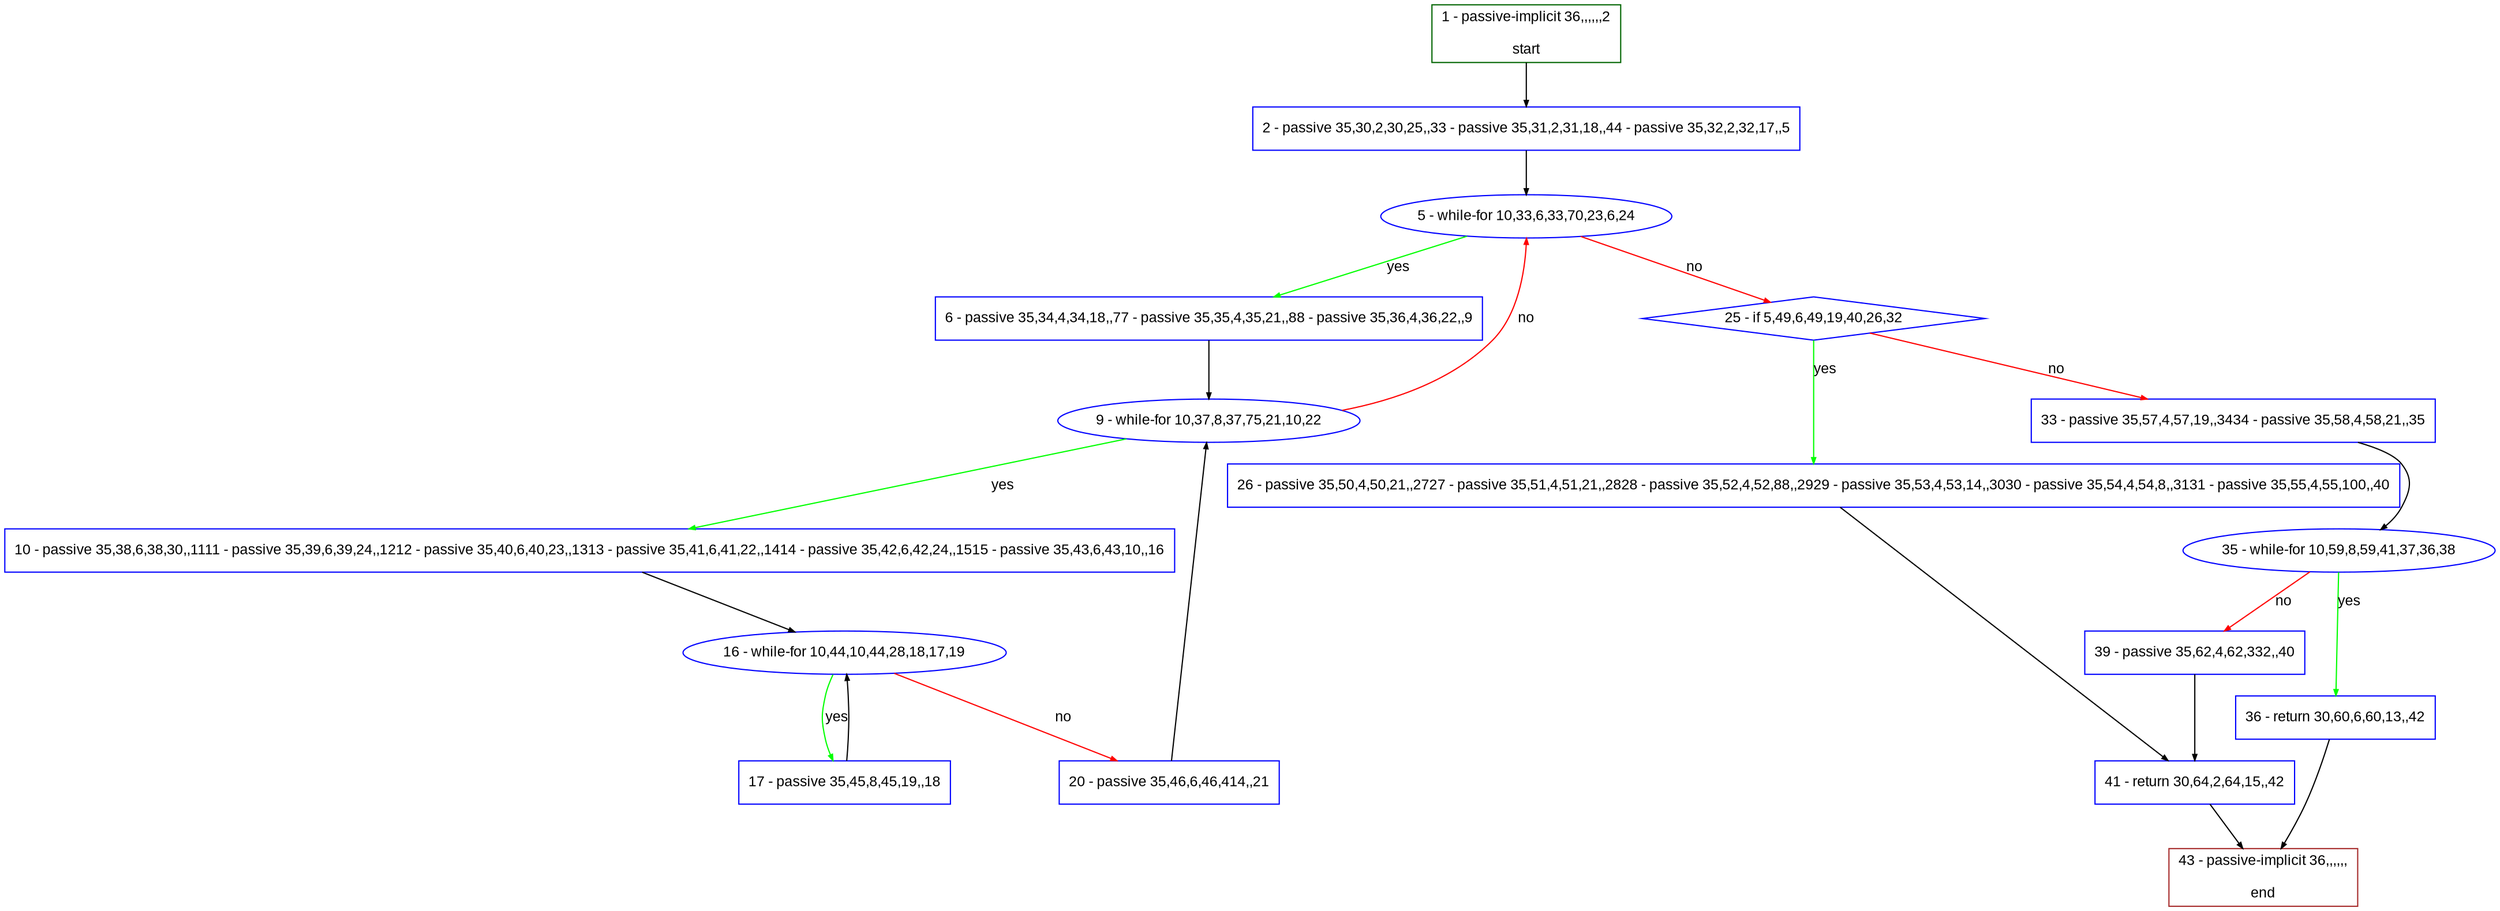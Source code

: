 digraph "" {
  graph [pack="true", label="", fontsize="12", packmode="clust", fontname="Arial", fillcolor="#FFFFCC", bgcolor="white", style="rounded,filled", compound="true"];
  node [node_initialized="no", label="", color="grey", fontsize="12", fillcolor="white", fontname="Arial", style="filled", shape="rectangle", compound="true", fixedsize="false"];
  edge [fontcolor="black", arrowhead="normal", arrowtail="none", arrowsize="0.5", ltail="", label="", color="black", fontsize="12", lhead="", fontname="Arial", dir="forward", compound="true"];
  __N1 [label="2 - passive 35,30,2,30,25,,33 - passive 35,31,2,31,18,,44 - passive 35,32,2,32,17,,5", color="#0000ff", fillcolor="#ffffff", style="filled", shape="box"];
  __N2 [label="1 - passive-implicit 36,,,,,,2\n\nstart", color="#006400", fillcolor="#ffffff", style="filled", shape="box"];
  __N3 [label="5 - while-for 10,33,6,33,70,23,6,24", color="#0000ff", fillcolor="#ffffff", style="filled", shape="oval"];
  __N4 [label="6 - passive 35,34,4,34,18,,77 - passive 35,35,4,35,21,,88 - passive 35,36,4,36,22,,9", color="#0000ff", fillcolor="#ffffff", style="filled", shape="box"];
  __N5 [label="25 - if 5,49,6,49,19,40,26,32", color="#0000ff", fillcolor="#ffffff", style="filled", shape="diamond"];
  __N6 [label="9 - while-for 10,37,8,37,75,21,10,22", color="#0000ff", fillcolor="#ffffff", style="filled", shape="oval"];
  __N7 [label="10 - passive 35,38,6,38,30,,1111 - passive 35,39,6,39,24,,1212 - passive 35,40,6,40,23,,1313 - passive 35,41,6,41,22,,1414 - passive 35,42,6,42,24,,1515 - passive 35,43,6,43,10,,16", color="#0000ff", fillcolor="#ffffff", style="filled", shape="box"];
  __N8 [label="16 - while-for 10,44,10,44,28,18,17,19", color="#0000ff", fillcolor="#ffffff", style="filled", shape="oval"];
  __N9 [label="17 - passive 35,45,8,45,19,,18", color="#0000ff", fillcolor="#ffffff", style="filled", shape="box"];
  __N10 [label="20 - passive 35,46,6,46,414,,21", color="#0000ff", fillcolor="#ffffff", style="filled", shape="box"];
  __N11 [label="26 - passive 35,50,4,50,21,,2727 - passive 35,51,4,51,21,,2828 - passive 35,52,4,52,88,,2929 - passive 35,53,4,53,14,,3030 - passive 35,54,4,54,8,,3131 - passive 35,55,4,55,100,,40", color="#0000ff", fillcolor="#ffffff", style="filled", shape="box"];
  __N12 [label="33 - passive 35,57,4,57,19,,3434 - passive 35,58,4,58,21,,35", color="#0000ff", fillcolor="#ffffff", style="filled", shape="box"];
  __N13 [label="41 - return 30,64,2,64,15,,42", color="#0000ff", fillcolor="#ffffff", style="filled", shape="box"];
  __N14 [label="35 - while-for 10,59,8,59,41,37,36,38", color="#0000ff", fillcolor="#ffffff", style="filled", shape="oval"];
  __N15 [label="36 - return 30,60,6,60,13,,42", color="#0000ff", fillcolor="#ffffff", style="filled", shape="box"];
  __N16 [label="39 - passive 35,62,4,62,332,,40", color="#0000ff", fillcolor="#ffffff", style="filled", shape="box"];
  __N17 [label="43 - passive-implicit 36,,,,,,\n\nend", color="#a52a2a", fillcolor="#ffffff", style="filled", shape="box"];
  __N2 -> __N1 [arrowhead="normal", arrowtail="none", color="#000000", label="", dir="forward"];
  __N1 -> __N3 [arrowhead="normal", arrowtail="none", color="#000000", label="", dir="forward"];
  __N3 -> __N4 [arrowhead="normal", arrowtail="none", color="#00ff00", label="yes", dir="forward"];
  __N3 -> __N5 [arrowhead="normal", arrowtail="none", color="#ff0000", label="no", dir="forward"];
  __N4 -> __N6 [arrowhead="normal", arrowtail="none", color="#000000", label="", dir="forward"];
  __N6 -> __N3 [arrowhead="normal", arrowtail="none", color="#ff0000", label="no", dir="forward"];
  __N6 -> __N7 [arrowhead="normal", arrowtail="none", color="#00ff00", label="yes", dir="forward"];
  __N7 -> __N8 [arrowhead="normal", arrowtail="none", color="#000000", label="", dir="forward"];
  __N8 -> __N9 [arrowhead="normal", arrowtail="none", color="#00ff00", label="yes", dir="forward"];
  __N9 -> __N8 [arrowhead="normal", arrowtail="none", color="#000000", label="", dir="forward"];
  __N8 -> __N10 [arrowhead="normal", arrowtail="none", color="#ff0000", label="no", dir="forward"];
  __N10 -> __N6 [arrowhead="normal", arrowtail="none", color="#000000", label="", dir="forward"];
  __N5 -> __N11 [arrowhead="normal", arrowtail="none", color="#00ff00", label="yes", dir="forward"];
  __N5 -> __N12 [arrowhead="normal", arrowtail="none", color="#ff0000", label="no", dir="forward"];
  __N11 -> __N13 [arrowhead="normal", arrowtail="none", color="#000000", label="", dir="forward"];
  __N12 -> __N14 [arrowhead="normal", arrowtail="none", color="#000000", label="", dir="forward"];
  __N14 -> __N15 [arrowhead="normal", arrowtail="none", color="#00ff00", label="yes", dir="forward"];
  __N14 -> __N16 [arrowhead="normal", arrowtail="none", color="#ff0000", label="no", dir="forward"];
  __N15 -> __N17 [arrowhead="normal", arrowtail="none", color="#000000", label="", dir="forward"];
  __N16 -> __N13 [arrowhead="normal", arrowtail="none", color="#000000", label="", dir="forward"];
  __N13 -> __N17 [arrowhead="normal", arrowtail="none", color="#000000", label="", dir="forward"];
}
